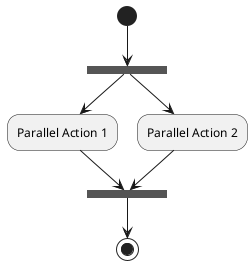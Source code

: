 @startuml
(*) --> ===B1===
--> "Parallel Action 1"
--> ===B2===

===B1=== --> "Parallel Action 2"
--> ===B2===

--> (*)
@enduml